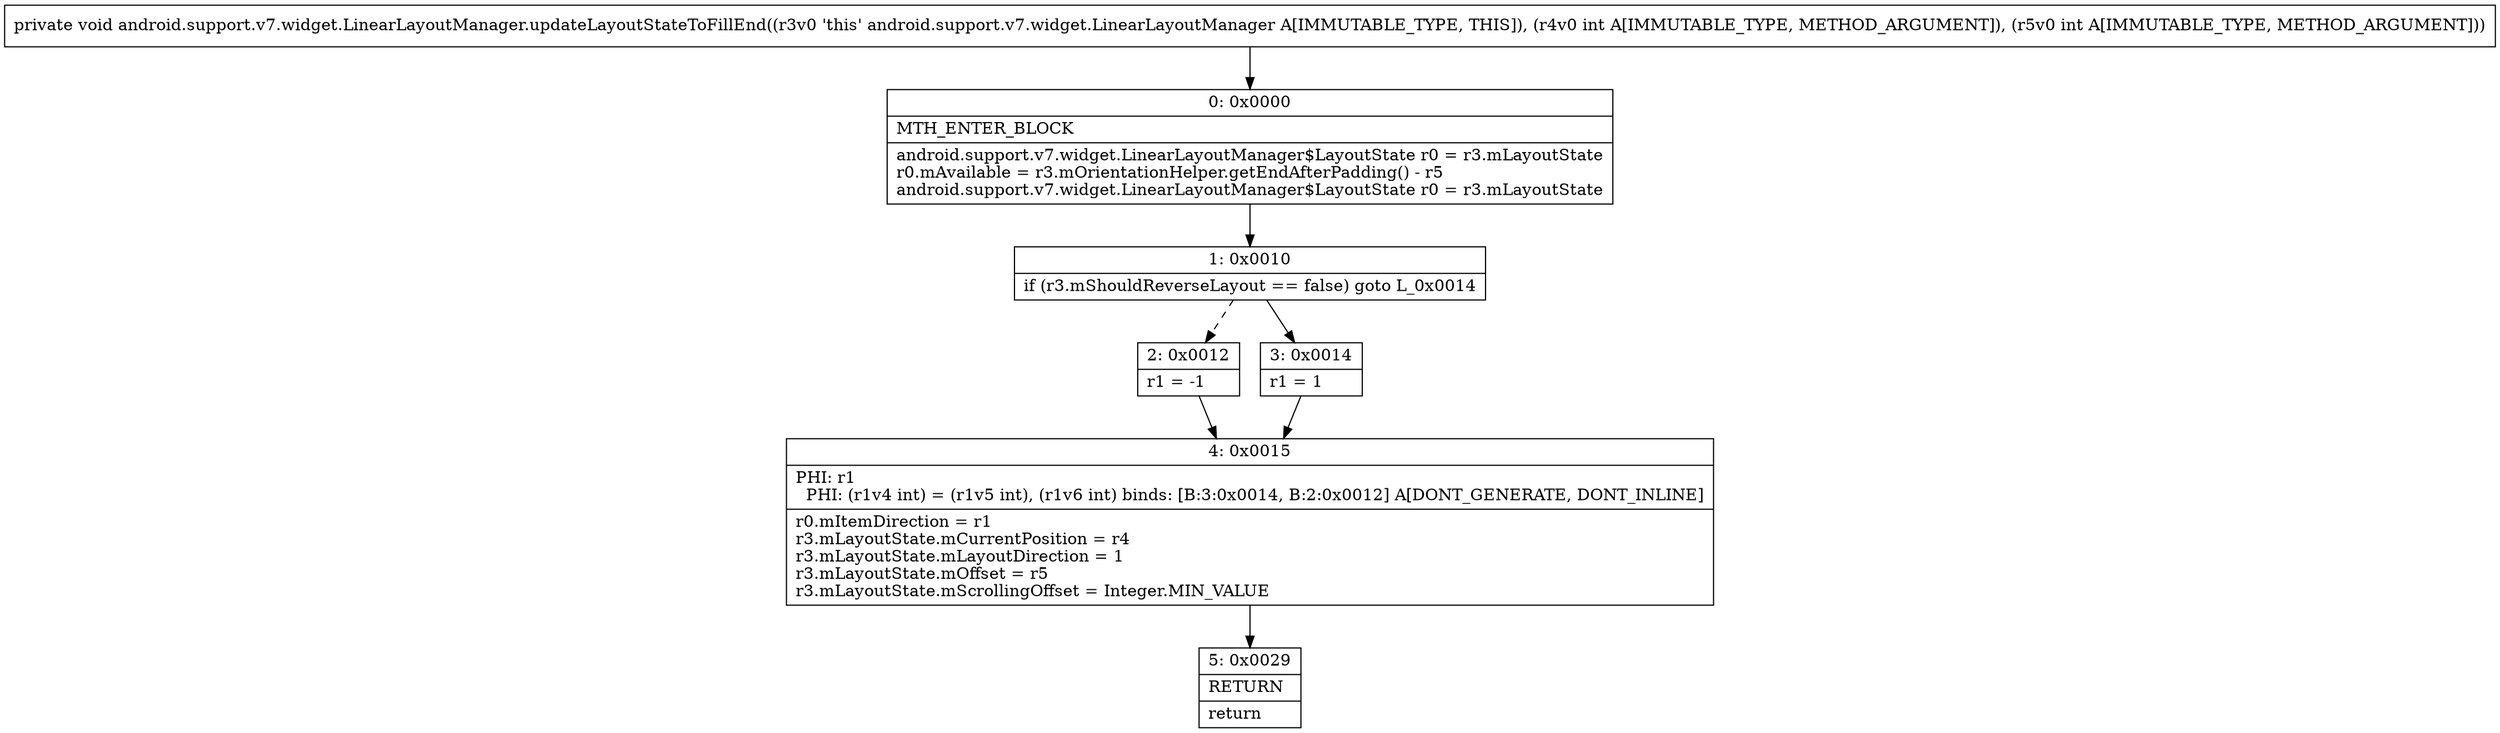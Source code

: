 digraph "CFG forandroid.support.v7.widget.LinearLayoutManager.updateLayoutStateToFillEnd(II)V" {
Node_0 [shape=record,label="{0\:\ 0x0000|MTH_ENTER_BLOCK\l|android.support.v7.widget.LinearLayoutManager$LayoutState r0 = r3.mLayoutState\lr0.mAvailable = r3.mOrientationHelper.getEndAfterPadding() \- r5\landroid.support.v7.widget.LinearLayoutManager$LayoutState r0 = r3.mLayoutState\l}"];
Node_1 [shape=record,label="{1\:\ 0x0010|if (r3.mShouldReverseLayout == false) goto L_0x0014\l}"];
Node_2 [shape=record,label="{2\:\ 0x0012|r1 = \-1\l}"];
Node_3 [shape=record,label="{3\:\ 0x0014|r1 = 1\l}"];
Node_4 [shape=record,label="{4\:\ 0x0015|PHI: r1 \l  PHI: (r1v4 int) = (r1v5 int), (r1v6 int) binds: [B:3:0x0014, B:2:0x0012] A[DONT_GENERATE, DONT_INLINE]\l|r0.mItemDirection = r1\lr3.mLayoutState.mCurrentPosition = r4\lr3.mLayoutState.mLayoutDirection = 1\lr3.mLayoutState.mOffset = r5\lr3.mLayoutState.mScrollingOffset = Integer.MIN_VALUE\l}"];
Node_5 [shape=record,label="{5\:\ 0x0029|RETURN\l|return\l}"];
MethodNode[shape=record,label="{private void android.support.v7.widget.LinearLayoutManager.updateLayoutStateToFillEnd((r3v0 'this' android.support.v7.widget.LinearLayoutManager A[IMMUTABLE_TYPE, THIS]), (r4v0 int A[IMMUTABLE_TYPE, METHOD_ARGUMENT]), (r5v0 int A[IMMUTABLE_TYPE, METHOD_ARGUMENT])) }"];
MethodNode -> Node_0;
Node_0 -> Node_1;
Node_1 -> Node_2[style=dashed];
Node_1 -> Node_3;
Node_2 -> Node_4;
Node_3 -> Node_4;
Node_4 -> Node_5;
}

